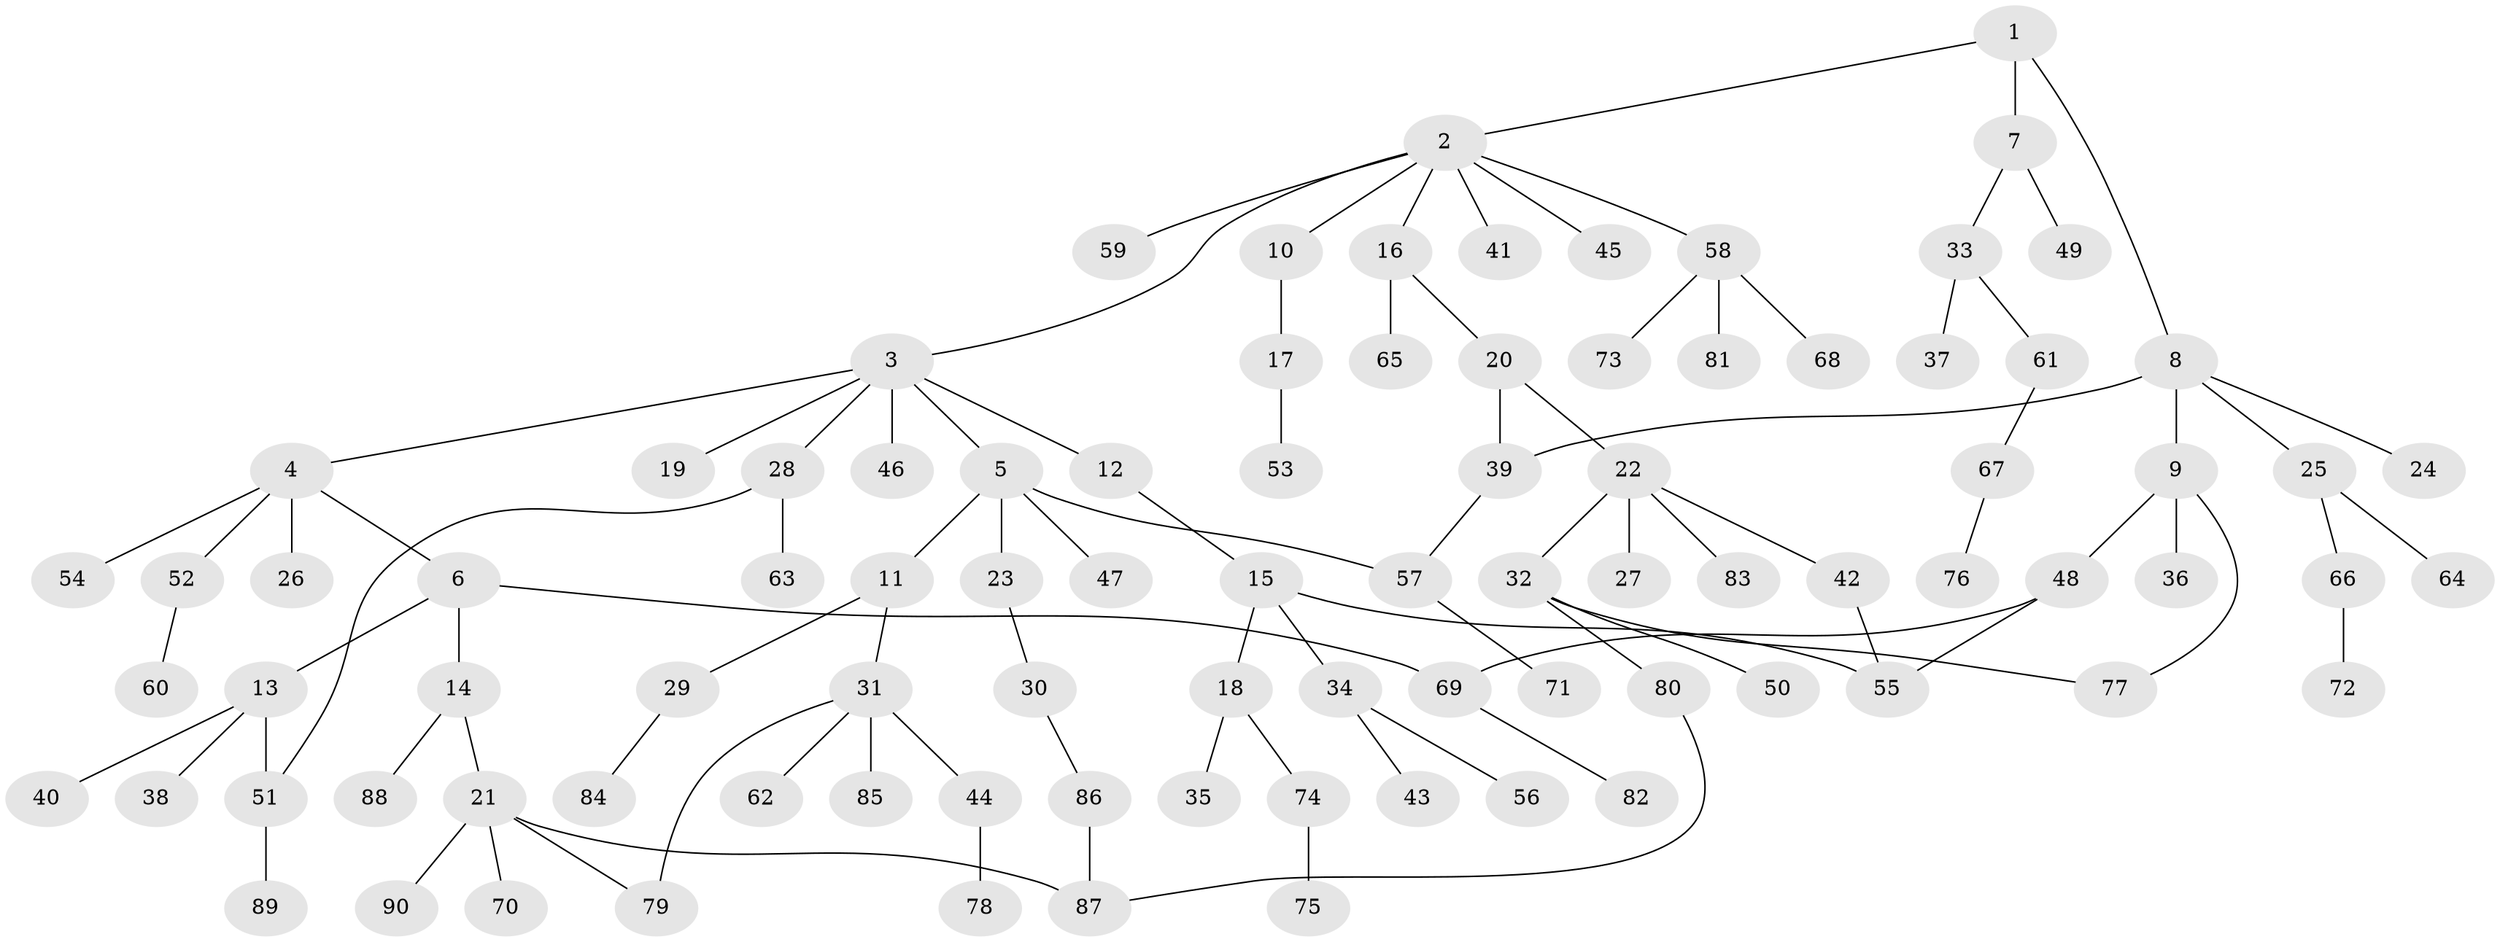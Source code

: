 // Generated by graph-tools (version 1.1) at 2025/13/03/09/25 04:13:22]
// undirected, 90 vertices, 99 edges
graph export_dot {
graph [start="1"]
  node [color=gray90,style=filled];
  1;
  2;
  3;
  4;
  5;
  6;
  7;
  8;
  9;
  10;
  11;
  12;
  13;
  14;
  15;
  16;
  17;
  18;
  19;
  20;
  21;
  22;
  23;
  24;
  25;
  26;
  27;
  28;
  29;
  30;
  31;
  32;
  33;
  34;
  35;
  36;
  37;
  38;
  39;
  40;
  41;
  42;
  43;
  44;
  45;
  46;
  47;
  48;
  49;
  50;
  51;
  52;
  53;
  54;
  55;
  56;
  57;
  58;
  59;
  60;
  61;
  62;
  63;
  64;
  65;
  66;
  67;
  68;
  69;
  70;
  71;
  72;
  73;
  74;
  75;
  76;
  77;
  78;
  79;
  80;
  81;
  82;
  83;
  84;
  85;
  86;
  87;
  88;
  89;
  90;
  1 -- 2;
  1 -- 7;
  1 -- 8;
  2 -- 3;
  2 -- 10;
  2 -- 16;
  2 -- 41;
  2 -- 45;
  2 -- 58;
  2 -- 59;
  3 -- 4;
  3 -- 5;
  3 -- 12;
  3 -- 19;
  3 -- 28;
  3 -- 46;
  4 -- 6;
  4 -- 26;
  4 -- 52;
  4 -- 54;
  5 -- 11;
  5 -- 23;
  5 -- 47;
  5 -- 57;
  6 -- 13;
  6 -- 14;
  6 -- 69;
  7 -- 33;
  7 -- 49;
  8 -- 9;
  8 -- 24;
  8 -- 25;
  8 -- 39;
  9 -- 36;
  9 -- 48;
  9 -- 77;
  10 -- 17;
  11 -- 29;
  11 -- 31;
  12 -- 15;
  13 -- 38;
  13 -- 40;
  13 -- 51;
  14 -- 21;
  14 -- 88;
  15 -- 18;
  15 -- 34;
  15 -- 55;
  16 -- 20;
  16 -- 65;
  17 -- 53;
  18 -- 35;
  18 -- 74;
  20 -- 22;
  20 -- 39;
  21 -- 70;
  21 -- 79;
  21 -- 90;
  21 -- 87;
  22 -- 27;
  22 -- 32;
  22 -- 42;
  22 -- 83;
  23 -- 30;
  25 -- 64;
  25 -- 66;
  28 -- 51;
  28 -- 63;
  29 -- 84;
  30 -- 86;
  31 -- 44;
  31 -- 62;
  31 -- 85;
  31 -- 79;
  32 -- 50;
  32 -- 80;
  32 -- 77;
  33 -- 37;
  33 -- 61;
  34 -- 43;
  34 -- 56;
  39 -- 57;
  42 -- 55;
  44 -- 78;
  48 -- 69;
  48 -- 55;
  51 -- 89;
  52 -- 60;
  57 -- 71;
  58 -- 68;
  58 -- 73;
  58 -- 81;
  61 -- 67;
  66 -- 72;
  67 -- 76;
  69 -- 82;
  74 -- 75;
  80 -- 87;
  86 -- 87;
}
